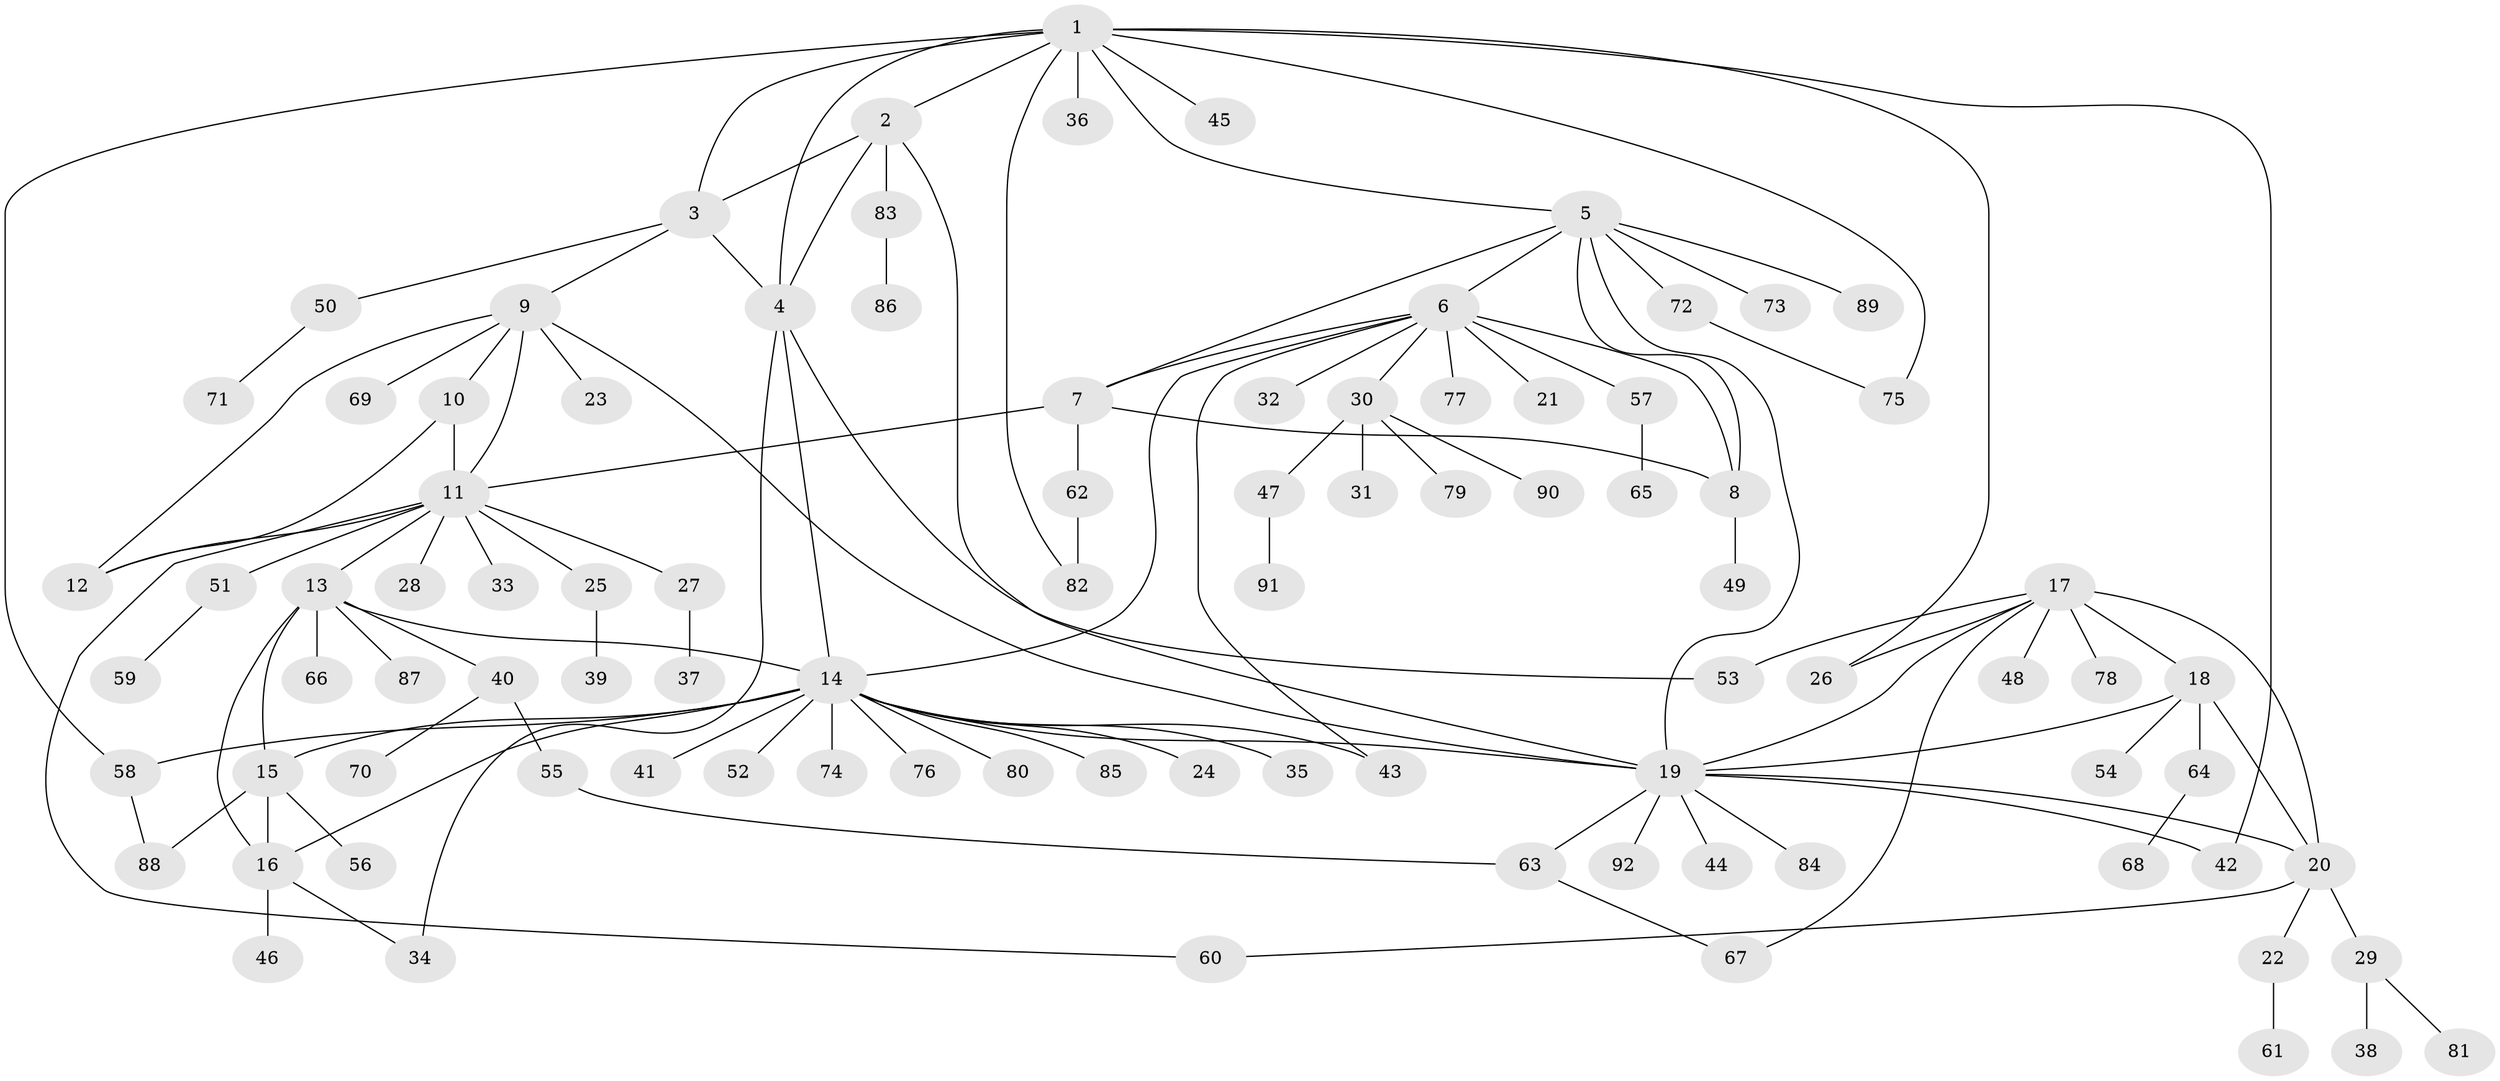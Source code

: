 // coarse degree distribution, {7: 0.08108108108108109, 1: 0.43243243243243246, 13: 0.02702702702702703, 2: 0.13513513513513514, 5: 0.08108108108108109, 4: 0.10810810810810811, 6: 0.02702702702702703, 3: 0.08108108108108109, 8: 0.02702702702702703}
// Generated by graph-tools (version 1.1) at 2025/37/03/04/25 23:37:32]
// undirected, 92 vertices, 124 edges
graph export_dot {
  node [color=gray90,style=filled];
  1;
  2;
  3;
  4;
  5;
  6;
  7;
  8;
  9;
  10;
  11;
  12;
  13;
  14;
  15;
  16;
  17;
  18;
  19;
  20;
  21;
  22;
  23;
  24;
  25;
  26;
  27;
  28;
  29;
  30;
  31;
  32;
  33;
  34;
  35;
  36;
  37;
  38;
  39;
  40;
  41;
  42;
  43;
  44;
  45;
  46;
  47;
  48;
  49;
  50;
  51;
  52;
  53;
  54;
  55;
  56;
  57;
  58;
  59;
  60;
  61;
  62;
  63;
  64;
  65;
  66;
  67;
  68;
  69;
  70;
  71;
  72;
  73;
  74;
  75;
  76;
  77;
  78;
  79;
  80;
  81;
  82;
  83;
  84;
  85;
  86;
  87;
  88;
  89;
  90;
  91;
  92;
  1 -- 2;
  1 -- 3;
  1 -- 4;
  1 -- 5;
  1 -- 26;
  1 -- 36;
  1 -- 42;
  1 -- 45;
  1 -- 58;
  1 -- 75;
  1 -- 82;
  2 -- 3;
  2 -- 4;
  2 -- 19;
  2 -- 83;
  3 -- 4;
  3 -- 9;
  3 -- 50;
  4 -- 14;
  4 -- 34;
  4 -- 53;
  5 -- 6;
  5 -- 7;
  5 -- 8;
  5 -- 19;
  5 -- 72;
  5 -- 73;
  5 -- 89;
  6 -- 7;
  6 -- 8;
  6 -- 14;
  6 -- 21;
  6 -- 30;
  6 -- 32;
  6 -- 43;
  6 -- 57;
  6 -- 77;
  7 -- 8;
  7 -- 11;
  7 -- 62;
  8 -- 49;
  9 -- 10;
  9 -- 11;
  9 -- 12;
  9 -- 19;
  9 -- 23;
  9 -- 69;
  10 -- 11;
  10 -- 12;
  11 -- 12;
  11 -- 13;
  11 -- 25;
  11 -- 27;
  11 -- 28;
  11 -- 33;
  11 -- 51;
  11 -- 60;
  13 -- 14;
  13 -- 15;
  13 -- 16;
  13 -- 40;
  13 -- 66;
  13 -- 87;
  14 -- 15;
  14 -- 16;
  14 -- 19;
  14 -- 24;
  14 -- 35;
  14 -- 41;
  14 -- 43;
  14 -- 52;
  14 -- 58;
  14 -- 74;
  14 -- 76;
  14 -- 80;
  14 -- 85;
  15 -- 16;
  15 -- 56;
  15 -- 88;
  16 -- 34;
  16 -- 46;
  17 -- 18;
  17 -- 19;
  17 -- 20;
  17 -- 26;
  17 -- 48;
  17 -- 53;
  17 -- 67;
  17 -- 78;
  18 -- 19;
  18 -- 20;
  18 -- 54;
  18 -- 64;
  19 -- 20;
  19 -- 42;
  19 -- 44;
  19 -- 63;
  19 -- 84;
  19 -- 92;
  20 -- 22;
  20 -- 29;
  20 -- 60;
  22 -- 61;
  25 -- 39;
  27 -- 37;
  29 -- 38;
  29 -- 81;
  30 -- 31;
  30 -- 47;
  30 -- 79;
  30 -- 90;
  40 -- 55;
  40 -- 70;
  47 -- 91;
  50 -- 71;
  51 -- 59;
  55 -- 63;
  57 -- 65;
  58 -- 88;
  62 -- 82;
  63 -- 67;
  64 -- 68;
  72 -- 75;
  83 -- 86;
}
